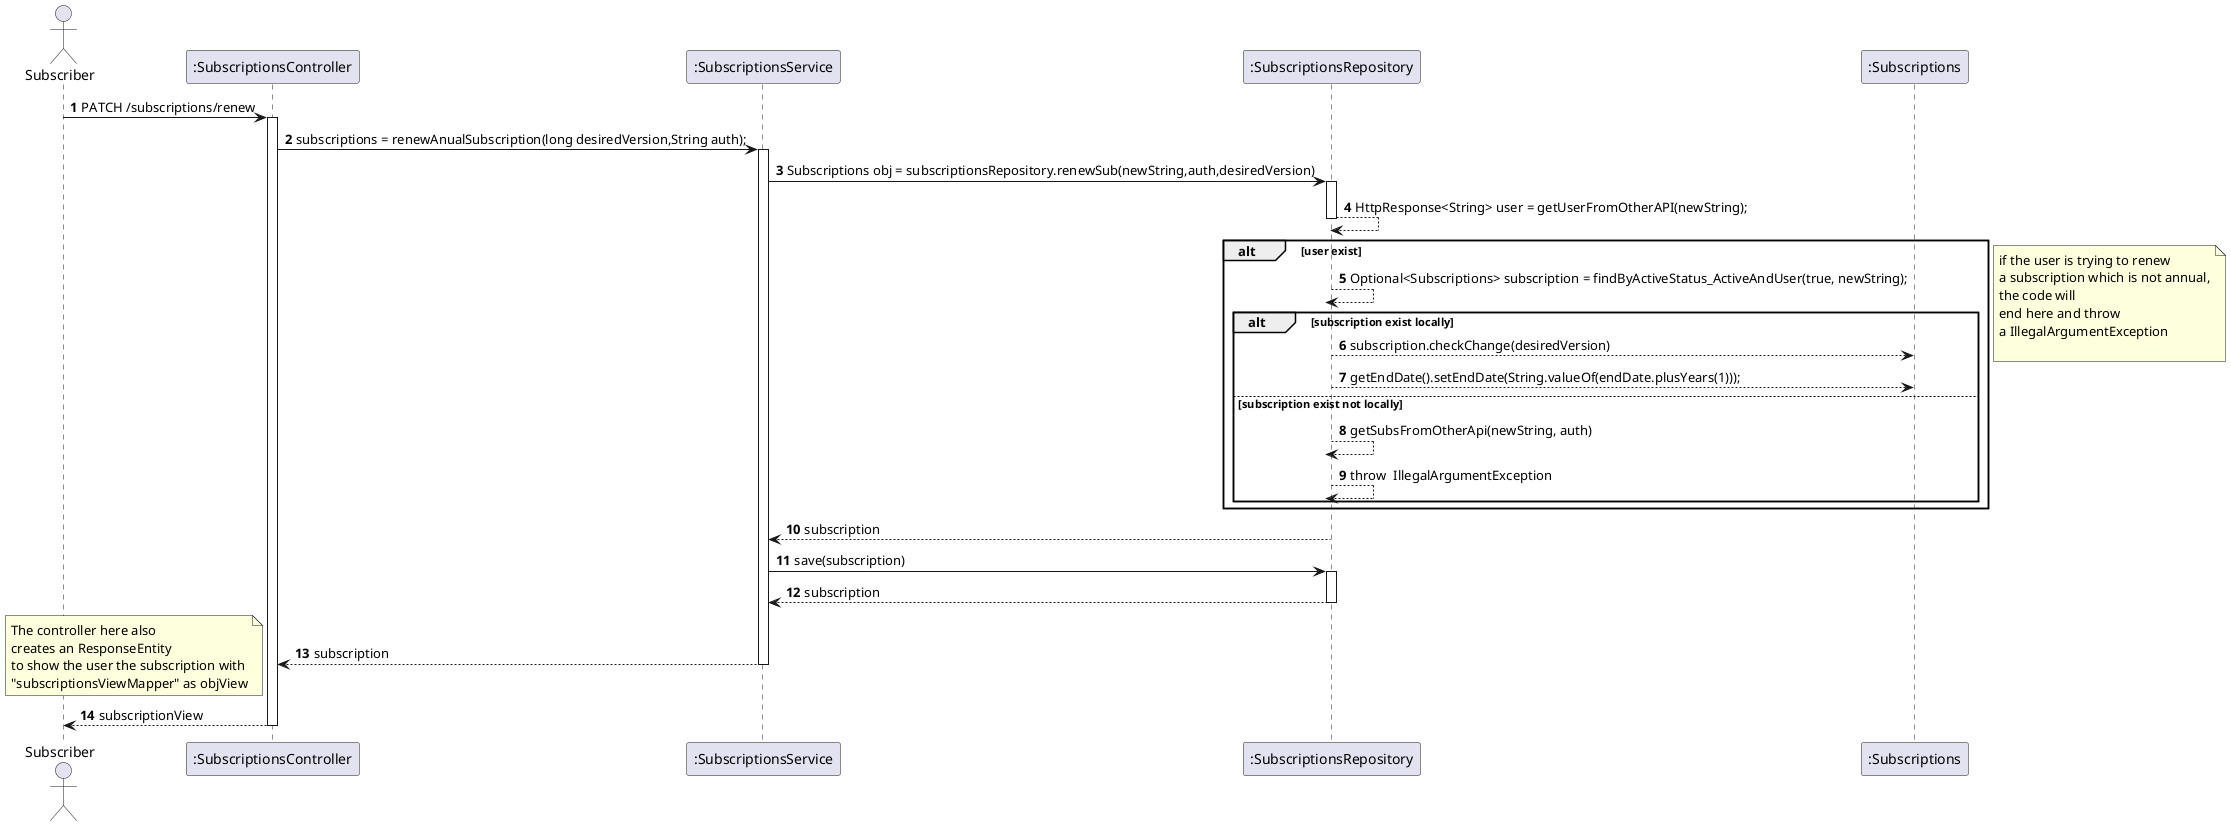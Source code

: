 @startuml
'https://plantuml.com/sequence-diagram
autoactivate on
autonumber


actor "Subscriber" as Ac
participant ":SubscriptionsController" as Ctrl
participant ":SubscriptionsService" as Serv
participant ":SubscriptionsRepository" as SubRepo
participant ":Subscriptions" as Sub


Ac -> Ctrl : PATCH /subscriptions/renew
Ctrl -> Serv : subscriptions = renewAnualSubscription(long desiredVersion,String auth);
Serv -> SubRepo:Subscriptions obj = subscriptionsRepository.renewSub(newString,auth,desiredVersion)

SubRepo --> SubRepo: HttpResponse<String> user = getUserFromOtherAPI(newString);
alt user exist
    SubRepo --> SubRepo:Optional<Subscriptions> subscription = findByActiveStatus_ActiveAndUser(true, newString);
        alt subscription exist locally
         SubRepo --> Sub:  subscription.checkChange(desiredVersion)
         SubRepo --> Sub:  getEndDate().setEndDate(String.valueOf(endDate.plusYears(1)));
         else subscription exist not locally
         SubRepo --> SubRepo: getSubsFromOtherApi(newString, auth)
         SubRepo --> SubRepo:throw  IllegalArgumentException
        end

end

note right
  if the user is trying to renew
  a subscription which is not annual,
  the code will
  end here and throw
  a IllegalArgumentException

end note

SubRepo --> Serv: subscription

Serv -> SubRepo: save(subscription)
SubRepo --> Serv: subscription
Serv --> Ctrl: subscription


note left
 The controller here also
 creates an ResponseEntity
 to show the user the subscription with
 "subscriptionsViewMapper" as objView
end note
Ac <-- Ctrl : subscriptionView

@enduml
